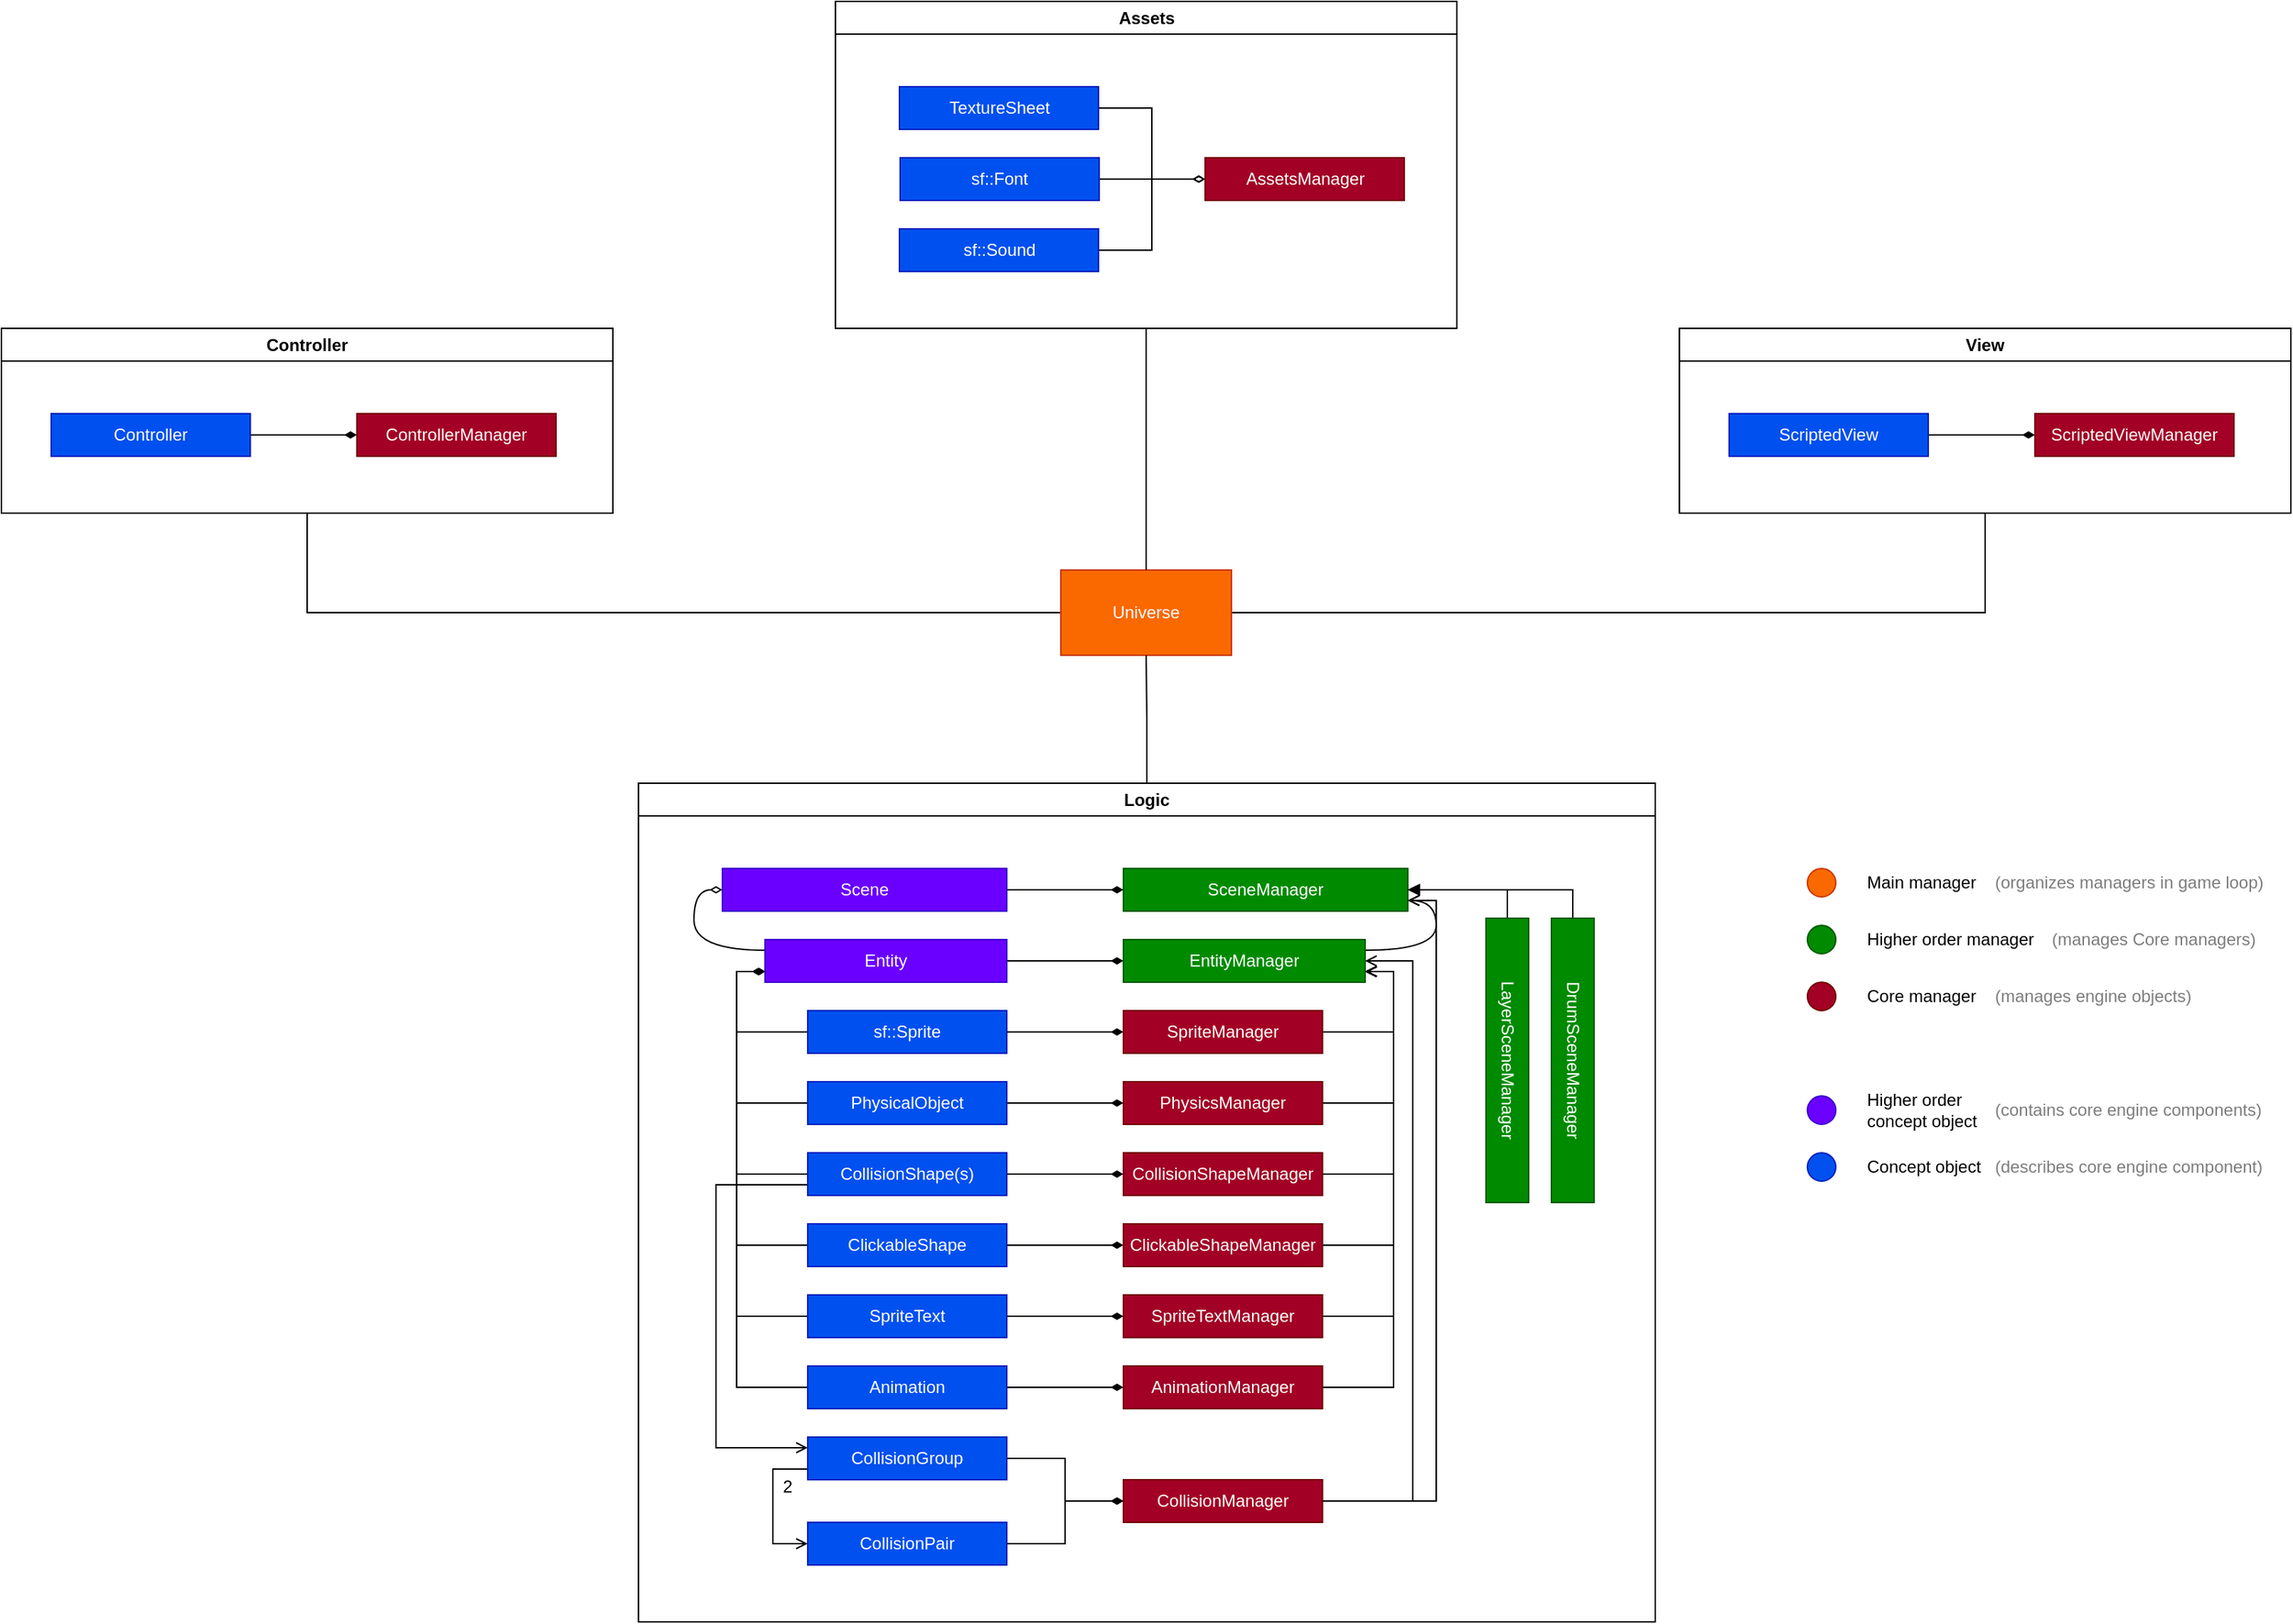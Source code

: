 <mxfile version="21.2.8" type="device">
  <diagram name="Page-1" id="3vT43Wd3uMkU654bus9_">
    <mxGraphModel dx="2087" dy="1425" grid="1" gridSize="10" guides="1" tooltips="1" connect="1" arrows="1" fold="1" page="0" pageScale="1" pageWidth="850" pageHeight="1100" math="0" shadow="0">
      <root>
        <mxCell id="0" />
        <mxCell id="1" parent="0" />
        <mxCell id="RYIpH5o0aymqOep2SFFL-74" style="edgeStyle=orthogonalEdgeStyle;rounded=0;orthogonalLoop=1;jettySize=auto;html=1;exitX=1;exitY=0.5;exitDx=0;exitDy=0;entryX=0.5;entryY=1;entryDx=0;entryDy=0;endArrow=none;endFill=0;" edge="1" parent="1" source="RYIpH5o0aymqOep2SFFL-1" target="RYIpH5o0aymqOep2SFFL-70">
          <mxGeometry relative="1" as="geometry" />
        </mxCell>
        <mxCell id="RYIpH5o0aymqOep2SFFL-77" style="edgeStyle=orthogonalEdgeStyle;rounded=0;orthogonalLoop=1;jettySize=auto;html=1;exitX=0;exitY=0.5;exitDx=0;exitDy=0;entryX=0.5;entryY=1;entryDx=0;entryDy=0;endArrow=none;endFill=0;" edge="1" parent="1" source="RYIpH5o0aymqOep2SFFL-1" target="RYIpH5o0aymqOep2SFFL-89">
          <mxGeometry relative="1" as="geometry">
            <mxPoint x="-160" y="190" as="targetPoint" />
          </mxGeometry>
        </mxCell>
        <mxCell id="RYIpH5o0aymqOep2SFFL-1" value="&lt;font color=&quot;#ffffff&quot;&gt;Universe&lt;/font&gt;" style="rounded=0;whiteSpace=wrap;html=1;fillColor=#fa6800;fontColor=#000000;strokeColor=#C73500;" vertex="1" parent="1">
          <mxGeometry x="365" y="200" width="120" height="60" as="geometry" />
        </mxCell>
        <mxCell id="RYIpH5o0aymqOep2SFFL-58" style="edgeStyle=orthogonalEdgeStyle;rounded=0;orthogonalLoop=1;jettySize=auto;html=1;exitX=0.5;exitY=0;exitDx=0;exitDy=0;entryX=0.5;entryY=1;entryDx=0;entryDy=0;endArrow=none;endFill=0;" edge="1" parent="1" source="RYIpH5o0aymqOep2SFFL-2" target="RYIpH5o0aymqOep2SFFL-1">
          <mxGeometry relative="1" as="geometry" />
        </mxCell>
        <mxCell id="RYIpH5o0aymqOep2SFFL-2" value="Logic" style="swimlane;whiteSpace=wrap;html=1;" vertex="1" parent="1">
          <mxGeometry x="68" y="350" width="715" height="590" as="geometry" />
        </mxCell>
        <mxCell id="RYIpH5o0aymqOep2SFFL-35" style="edgeStyle=orthogonalEdgeStyle;rounded=0;orthogonalLoop=1;jettySize=auto;html=1;exitX=1;exitY=0.5;exitDx=0;exitDy=0;entryX=0;entryY=0.5;entryDx=0;entryDy=0;endArrow=diamondThin;endFill=1;" edge="1" parent="RYIpH5o0aymqOep2SFFL-2" source="RYIpH5o0aymqOep2SFFL-3" target="RYIpH5o0aymqOep2SFFL-20">
          <mxGeometry relative="1" as="geometry" />
        </mxCell>
        <mxCell id="RYIpH5o0aymqOep2SFFL-3" value="Scene" style="rounded=0;whiteSpace=wrap;html=1;fillColor=#6a00ff;fontColor=#ffffff;strokeColor=#3700CC;" vertex="1" parent="RYIpH5o0aymqOep2SFFL-2">
          <mxGeometry x="59" y="60" width="200" height="30" as="geometry" />
        </mxCell>
        <mxCell id="RYIpH5o0aymqOep2SFFL-13" style="edgeStyle=orthogonalEdgeStyle;rounded=0;orthogonalLoop=1;jettySize=auto;html=1;exitX=0;exitY=0.25;exitDx=0;exitDy=0;entryX=0;entryY=0.5;entryDx=0;entryDy=0;curved=1;endArrow=diamondThin;endFill=0;" edge="1" parent="RYIpH5o0aymqOep2SFFL-2" source="RYIpH5o0aymqOep2SFFL-4" target="RYIpH5o0aymqOep2SFFL-3">
          <mxGeometry relative="1" as="geometry" />
        </mxCell>
        <mxCell id="RYIpH5o0aymqOep2SFFL-36" style="edgeStyle=orthogonalEdgeStyle;rounded=0;orthogonalLoop=1;jettySize=auto;html=1;exitX=1;exitY=0.5;exitDx=0;exitDy=0;entryX=0;entryY=0.5;entryDx=0;entryDy=0;endArrow=diamondThin;endFill=1;" edge="1" parent="RYIpH5o0aymqOep2SFFL-2" source="RYIpH5o0aymqOep2SFFL-4" target="RYIpH5o0aymqOep2SFFL-21">
          <mxGeometry relative="1" as="geometry" />
        </mxCell>
        <mxCell id="RYIpH5o0aymqOep2SFFL-4" value="Entity" style="rounded=0;whiteSpace=wrap;html=1;fillColor=#6a00ff;fontColor=#ffffff;strokeColor=#3700CC;" vertex="1" parent="RYIpH5o0aymqOep2SFFL-2">
          <mxGeometry x="89" y="110" width="170" height="30" as="geometry" />
        </mxCell>
        <mxCell id="RYIpH5o0aymqOep2SFFL-14" style="edgeStyle=orthogonalEdgeStyle;rounded=0;orthogonalLoop=1;jettySize=auto;html=1;exitX=0;exitY=0.5;exitDx=0;exitDy=0;entryX=0;entryY=0.75;entryDx=0;entryDy=0;endArrow=diamondThin;endFill=1;" edge="1" parent="RYIpH5o0aymqOep2SFFL-2" source="RYIpH5o0aymqOep2SFFL-5" target="RYIpH5o0aymqOep2SFFL-4">
          <mxGeometry relative="1" as="geometry" />
        </mxCell>
        <mxCell id="RYIpH5o0aymqOep2SFFL-37" style="edgeStyle=orthogonalEdgeStyle;rounded=0;orthogonalLoop=1;jettySize=auto;html=1;exitX=1;exitY=0.5;exitDx=0;exitDy=0;entryX=0;entryY=0.5;entryDx=0;entryDy=0;endArrow=diamondThin;endFill=1;" edge="1" parent="RYIpH5o0aymqOep2SFFL-2" source="RYIpH5o0aymqOep2SFFL-5" target="RYIpH5o0aymqOep2SFFL-22">
          <mxGeometry relative="1" as="geometry" />
        </mxCell>
        <mxCell id="RYIpH5o0aymqOep2SFFL-5" value="sf::Sprite" style="rounded=0;whiteSpace=wrap;html=1;fillColor=#0050ef;fontColor=#ffffff;strokeColor=#001DBC;" vertex="1" parent="RYIpH5o0aymqOep2SFFL-2">
          <mxGeometry x="119" y="160" width="140" height="30" as="geometry" />
        </mxCell>
        <mxCell id="RYIpH5o0aymqOep2SFFL-15" style="edgeStyle=orthogonalEdgeStyle;rounded=0;orthogonalLoop=1;jettySize=auto;html=1;exitX=0;exitY=0.5;exitDx=0;exitDy=0;entryX=0;entryY=0.75;entryDx=0;entryDy=0;endArrow=diamondThin;endFill=1;" edge="1" parent="RYIpH5o0aymqOep2SFFL-2" source="RYIpH5o0aymqOep2SFFL-7" target="RYIpH5o0aymqOep2SFFL-4">
          <mxGeometry relative="1" as="geometry" />
        </mxCell>
        <mxCell id="RYIpH5o0aymqOep2SFFL-38" style="edgeStyle=orthogonalEdgeStyle;rounded=0;orthogonalLoop=1;jettySize=auto;html=1;exitX=1;exitY=0.5;exitDx=0;exitDy=0;entryX=0;entryY=0.5;entryDx=0;entryDy=0;endArrow=diamondThin;endFill=1;" edge="1" parent="RYIpH5o0aymqOep2SFFL-2" source="RYIpH5o0aymqOep2SFFL-7" target="RYIpH5o0aymqOep2SFFL-23">
          <mxGeometry relative="1" as="geometry" />
        </mxCell>
        <mxCell id="RYIpH5o0aymqOep2SFFL-7" value="PhysicalObject" style="rounded=0;whiteSpace=wrap;html=1;fillColor=#0050ef;fontColor=#ffffff;strokeColor=#001DBC;" vertex="1" parent="RYIpH5o0aymqOep2SFFL-2">
          <mxGeometry x="119" y="210" width="140" height="30" as="geometry" />
        </mxCell>
        <mxCell id="RYIpH5o0aymqOep2SFFL-16" style="edgeStyle=orthogonalEdgeStyle;rounded=0;orthogonalLoop=1;jettySize=auto;html=1;exitX=0;exitY=0.5;exitDx=0;exitDy=0;entryX=0;entryY=0.75;entryDx=0;entryDy=0;endArrow=diamondThin;endFill=1;" edge="1" parent="RYIpH5o0aymqOep2SFFL-2" source="RYIpH5o0aymqOep2SFFL-8" target="RYIpH5o0aymqOep2SFFL-4">
          <mxGeometry relative="1" as="geometry" />
        </mxCell>
        <mxCell id="RYIpH5o0aymqOep2SFFL-39" style="edgeStyle=orthogonalEdgeStyle;rounded=0;orthogonalLoop=1;jettySize=auto;html=1;exitX=1;exitY=0.5;exitDx=0;exitDy=0;entryX=0;entryY=0.5;entryDx=0;entryDy=0;endArrow=diamondThin;endFill=1;" edge="1" parent="RYIpH5o0aymqOep2SFFL-2" source="RYIpH5o0aymqOep2SFFL-8" target="RYIpH5o0aymqOep2SFFL-24">
          <mxGeometry relative="1" as="geometry" />
        </mxCell>
        <mxCell id="RYIpH5o0aymqOep2SFFL-50" style="edgeStyle=orthogonalEdgeStyle;rounded=0;orthogonalLoop=1;jettySize=auto;html=1;exitX=0;exitY=0.75;exitDx=0;exitDy=0;entryX=0;entryY=0.25;entryDx=0;entryDy=0;endArrow=open;endFill=0;" edge="1" parent="RYIpH5o0aymqOep2SFFL-2" source="RYIpH5o0aymqOep2SFFL-8" target="RYIpH5o0aymqOep2SFFL-44">
          <mxGeometry relative="1" as="geometry">
            <Array as="points">
              <mxPoint x="54.5" y="283" />
              <mxPoint x="54.5" y="467" />
            </Array>
          </mxGeometry>
        </mxCell>
        <mxCell id="RYIpH5o0aymqOep2SFFL-8" value="CollisionShape(s)" style="rounded=0;whiteSpace=wrap;html=1;fillColor=#0050ef;fontColor=#ffffff;strokeColor=#001DBC;" vertex="1" parent="RYIpH5o0aymqOep2SFFL-2">
          <mxGeometry x="119" y="260" width="140" height="30" as="geometry" />
        </mxCell>
        <mxCell id="RYIpH5o0aymqOep2SFFL-17" style="edgeStyle=orthogonalEdgeStyle;rounded=0;orthogonalLoop=1;jettySize=auto;html=1;exitX=0;exitY=0.5;exitDx=0;exitDy=0;entryX=0;entryY=0.75;entryDx=0;entryDy=0;endArrow=diamondThin;endFill=1;" edge="1" parent="RYIpH5o0aymqOep2SFFL-2" source="RYIpH5o0aymqOep2SFFL-9" target="RYIpH5o0aymqOep2SFFL-4">
          <mxGeometry relative="1" as="geometry" />
        </mxCell>
        <mxCell id="RYIpH5o0aymqOep2SFFL-40" style="edgeStyle=orthogonalEdgeStyle;rounded=0;orthogonalLoop=1;jettySize=auto;html=1;exitX=1;exitY=0.5;exitDx=0;exitDy=0;entryX=0;entryY=0.5;entryDx=0;entryDy=0;endArrow=diamondThin;endFill=1;" edge="1" parent="RYIpH5o0aymqOep2SFFL-2" source="RYIpH5o0aymqOep2SFFL-9" target="RYIpH5o0aymqOep2SFFL-25">
          <mxGeometry relative="1" as="geometry" />
        </mxCell>
        <mxCell id="RYIpH5o0aymqOep2SFFL-9" value="ClickableShape" style="rounded=0;whiteSpace=wrap;html=1;fillColor=#0050ef;fontColor=#ffffff;strokeColor=#001DBC;" vertex="1" parent="RYIpH5o0aymqOep2SFFL-2">
          <mxGeometry x="119" y="310" width="140" height="30" as="geometry" />
        </mxCell>
        <mxCell id="RYIpH5o0aymqOep2SFFL-18" style="edgeStyle=orthogonalEdgeStyle;rounded=0;orthogonalLoop=1;jettySize=auto;html=1;exitX=0;exitY=0.5;exitDx=0;exitDy=0;entryX=0;entryY=0.75;entryDx=0;entryDy=0;endArrow=diamondThin;endFill=1;" edge="1" parent="RYIpH5o0aymqOep2SFFL-2" source="RYIpH5o0aymqOep2SFFL-10" target="RYIpH5o0aymqOep2SFFL-4">
          <mxGeometry relative="1" as="geometry" />
        </mxCell>
        <mxCell id="RYIpH5o0aymqOep2SFFL-41" style="edgeStyle=orthogonalEdgeStyle;rounded=0;orthogonalLoop=1;jettySize=auto;html=1;exitX=1;exitY=0.5;exitDx=0;exitDy=0;entryX=0;entryY=0.5;entryDx=0;entryDy=0;endArrow=diamondThin;endFill=1;" edge="1" parent="RYIpH5o0aymqOep2SFFL-2" source="RYIpH5o0aymqOep2SFFL-10" target="RYIpH5o0aymqOep2SFFL-26">
          <mxGeometry relative="1" as="geometry" />
        </mxCell>
        <mxCell id="RYIpH5o0aymqOep2SFFL-10" value="SpriteText" style="rounded=0;whiteSpace=wrap;html=1;fillColor=#0050ef;fontColor=#ffffff;strokeColor=#001DBC;" vertex="1" parent="RYIpH5o0aymqOep2SFFL-2">
          <mxGeometry x="119" y="360" width="140" height="30" as="geometry" />
        </mxCell>
        <mxCell id="RYIpH5o0aymqOep2SFFL-19" style="edgeStyle=orthogonalEdgeStyle;rounded=0;orthogonalLoop=1;jettySize=auto;html=1;exitX=0;exitY=0.5;exitDx=0;exitDy=0;entryX=0;entryY=0.75;entryDx=0;entryDy=0;endArrow=diamondThin;endFill=1;" edge="1" parent="RYIpH5o0aymqOep2SFFL-2" source="RYIpH5o0aymqOep2SFFL-11" target="RYIpH5o0aymqOep2SFFL-4">
          <mxGeometry relative="1" as="geometry">
            <mxPoint x="-49" y="150" as="targetPoint" />
          </mxGeometry>
        </mxCell>
        <mxCell id="RYIpH5o0aymqOep2SFFL-42" style="edgeStyle=orthogonalEdgeStyle;rounded=0;orthogonalLoop=1;jettySize=auto;html=1;exitX=1;exitY=0.5;exitDx=0;exitDy=0;entryX=0;entryY=0.5;entryDx=0;entryDy=0;endArrow=diamondThin;endFill=1;" edge="1" parent="RYIpH5o0aymqOep2SFFL-2" source="RYIpH5o0aymqOep2SFFL-11" target="RYIpH5o0aymqOep2SFFL-27">
          <mxGeometry relative="1" as="geometry" />
        </mxCell>
        <mxCell id="RYIpH5o0aymqOep2SFFL-11" value="Animation" style="rounded=0;whiteSpace=wrap;html=1;fillColor=#0050ef;fontColor=#ffffff;strokeColor=#001DBC;" vertex="1" parent="RYIpH5o0aymqOep2SFFL-2">
          <mxGeometry x="119" y="410" width="140" height="30" as="geometry" />
        </mxCell>
        <mxCell id="RYIpH5o0aymqOep2SFFL-20" value="SceneManager" style="rounded=0;whiteSpace=wrap;html=1;fillColor=#008a00;fontColor=#ffffff;strokeColor=#005700;" vertex="1" parent="RYIpH5o0aymqOep2SFFL-2">
          <mxGeometry x="341" y="60" width="200" height="30" as="geometry" />
        </mxCell>
        <mxCell id="RYIpH5o0aymqOep2SFFL-28" style="edgeStyle=orthogonalEdgeStyle;rounded=0;orthogonalLoop=1;jettySize=auto;html=1;exitX=1;exitY=0.25;exitDx=0;exitDy=0;entryX=1;entryY=0.75;entryDx=0;entryDy=0;curved=1;endArrow=open;endFill=0;" edge="1" parent="RYIpH5o0aymqOep2SFFL-2" source="RYIpH5o0aymqOep2SFFL-21" target="RYIpH5o0aymqOep2SFFL-20">
          <mxGeometry relative="1" as="geometry" />
        </mxCell>
        <mxCell id="RYIpH5o0aymqOep2SFFL-21" value="EntityManager" style="rounded=0;whiteSpace=wrap;html=1;fillColor=#008a00;fontColor=#ffffff;strokeColor=#005700;" vertex="1" parent="RYIpH5o0aymqOep2SFFL-2">
          <mxGeometry x="341" y="110" width="170" height="30" as="geometry" />
        </mxCell>
        <mxCell id="RYIpH5o0aymqOep2SFFL-29" style="edgeStyle=orthogonalEdgeStyle;rounded=0;orthogonalLoop=1;jettySize=auto;html=1;exitX=1;exitY=0.5;exitDx=0;exitDy=0;entryX=1;entryY=0.75;entryDx=0;entryDy=0;endArrow=open;endFill=0;" edge="1" parent="RYIpH5o0aymqOep2SFFL-2" source="RYIpH5o0aymqOep2SFFL-22" target="RYIpH5o0aymqOep2SFFL-21">
          <mxGeometry relative="1" as="geometry" />
        </mxCell>
        <mxCell id="RYIpH5o0aymqOep2SFFL-22" value="SpriteManager" style="rounded=0;whiteSpace=wrap;html=1;fillColor=#a20025;fontColor=#ffffff;strokeColor=#6F0000;" vertex="1" parent="RYIpH5o0aymqOep2SFFL-2">
          <mxGeometry x="341" y="160" width="140" height="30" as="geometry" />
        </mxCell>
        <mxCell id="RYIpH5o0aymqOep2SFFL-30" style="edgeStyle=orthogonalEdgeStyle;rounded=0;orthogonalLoop=1;jettySize=auto;html=1;exitX=1;exitY=0.5;exitDx=0;exitDy=0;entryX=1;entryY=0.75;entryDx=0;entryDy=0;endArrow=open;endFill=0;" edge="1" parent="RYIpH5o0aymqOep2SFFL-2" source="RYIpH5o0aymqOep2SFFL-23" target="RYIpH5o0aymqOep2SFFL-21">
          <mxGeometry relative="1" as="geometry" />
        </mxCell>
        <mxCell id="RYIpH5o0aymqOep2SFFL-23" value="PhysicsManager" style="rounded=0;whiteSpace=wrap;html=1;fillColor=#a20025;fontColor=#ffffff;strokeColor=#6F0000;" vertex="1" parent="RYIpH5o0aymqOep2SFFL-2">
          <mxGeometry x="341" y="210" width="140" height="30" as="geometry" />
        </mxCell>
        <mxCell id="RYIpH5o0aymqOep2SFFL-31" style="edgeStyle=orthogonalEdgeStyle;rounded=0;orthogonalLoop=1;jettySize=auto;html=1;exitX=1;exitY=0.5;exitDx=0;exitDy=0;entryX=1;entryY=0.75;entryDx=0;entryDy=0;endArrow=open;endFill=0;" edge="1" parent="RYIpH5o0aymqOep2SFFL-2" source="RYIpH5o0aymqOep2SFFL-24" target="RYIpH5o0aymqOep2SFFL-21">
          <mxGeometry relative="1" as="geometry" />
        </mxCell>
        <mxCell id="RYIpH5o0aymqOep2SFFL-24" value="CollisionShapeManager" style="rounded=0;whiteSpace=wrap;html=1;fillColor=#a20025;fontColor=#ffffff;strokeColor=#6F0000;" vertex="1" parent="RYIpH5o0aymqOep2SFFL-2">
          <mxGeometry x="341" y="260" width="140" height="30" as="geometry" />
        </mxCell>
        <mxCell id="RYIpH5o0aymqOep2SFFL-32" style="edgeStyle=orthogonalEdgeStyle;rounded=0;orthogonalLoop=1;jettySize=auto;html=1;exitX=1;exitY=0.5;exitDx=0;exitDy=0;entryX=1;entryY=0.75;entryDx=0;entryDy=0;endArrow=open;endFill=0;" edge="1" parent="RYIpH5o0aymqOep2SFFL-2" source="RYIpH5o0aymqOep2SFFL-25" target="RYIpH5o0aymqOep2SFFL-21">
          <mxGeometry relative="1" as="geometry" />
        </mxCell>
        <mxCell id="RYIpH5o0aymqOep2SFFL-25" value="ClickableShapeManager" style="rounded=0;whiteSpace=wrap;html=1;fillColor=#a20025;fontColor=#ffffff;strokeColor=#6F0000;" vertex="1" parent="RYIpH5o0aymqOep2SFFL-2">
          <mxGeometry x="341" y="310" width="140" height="30" as="geometry" />
        </mxCell>
        <mxCell id="RYIpH5o0aymqOep2SFFL-33" style="edgeStyle=orthogonalEdgeStyle;rounded=0;orthogonalLoop=1;jettySize=auto;html=1;exitX=1;exitY=0.5;exitDx=0;exitDy=0;entryX=1;entryY=0.75;entryDx=0;entryDy=0;endArrow=open;endFill=0;" edge="1" parent="RYIpH5o0aymqOep2SFFL-2" source="RYIpH5o0aymqOep2SFFL-26" target="RYIpH5o0aymqOep2SFFL-21">
          <mxGeometry relative="1" as="geometry" />
        </mxCell>
        <mxCell id="RYIpH5o0aymqOep2SFFL-26" value="SpriteTextManager" style="rounded=0;whiteSpace=wrap;html=1;fillColor=#a20025;fontColor=#ffffff;strokeColor=#6F0000;" vertex="1" parent="RYIpH5o0aymqOep2SFFL-2">
          <mxGeometry x="341" y="360" width="140" height="30" as="geometry" />
        </mxCell>
        <mxCell id="RYIpH5o0aymqOep2SFFL-34" style="edgeStyle=orthogonalEdgeStyle;rounded=0;orthogonalLoop=1;jettySize=auto;html=1;exitX=1;exitY=0.5;exitDx=0;exitDy=0;entryX=1;entryY=0.75;entryDx=0;entryDy=0;endArrow=open;endFill=0;" edge="1" parent="RYIpH5o0aymqOep2SFFL-2" source="RYIpH5o0aymqOep2SFFL-27" target="RYIpH5o0aymqOep2SFFL-21">
          <mxGeometry relative="1" as="geometry" />
        </mxCell>
        <mxCell id="RYIpH5o0aymqOep2SFFL-27" value="AnimationManager" style="rounded=0;whiteSpace=wrap;html=1;fillColor=#a20025;fontColor=#ffffff;strokeColor=#6F0000;" vertex="1" parent="RYIpH5o0aymqOep2SFFL-2">
          <mxGeometry x="341" y="410" width="140" height="30" as="geometry" />
        </mxCell>
        <mxCell id="RYIpH5o0aymqOep2SFFL-51" style="edgeStyle=orthogonalEdgeStyle;rounded=0;orthogonalLoop=1;jettySize=auto;html=1;exitX=1;exitY=0.5;exitDx=0;exitDy=0;entryX=1;entryY=0.5;entryDx=0;entryDy=0;endArrow=open;endFill=0;" edge="1" parent="RYIpH5o0aymqOep2SFFL-2" source="RYIpH5o0aymqOep2SFFL-43" target="RYIpH5o0aymqOep2SFFL-21">
          <mxGeometry relative="1" as="geometry">
            <Array as="points">
              <mxPoint x="544.5" y="505" />
              <mxPoint x="544.5" y="125" />
            </Array>
          </mxGeometry>
        </mxCell>
        <mxCell id="RYIpH5o0aymqOep2SFFL-52" style="edgeStyle=orthogonalEdgeStyle;rounded=0;orthogonalLoop=1;jettySize=auto;html=1;exitX=1;exitY=0.5;exitDx=0;exitDy=0;entryX=1;entryY=0.75;entryDx=0;entryDy=0;endArrow=open;endFill=0;" edge="1" parent="RYIpH5o0aymqOep2SFFL-2" source="RYIpH5o0aymqOep2SFFL-43" target="RYIpH5o0aymqOep2SFFL-20">
          <mxGeometry relative="1" as="geometry" />
        </mxCell>
        <mxCell id="RYIpH5o0aymqOep2SFFL-43" value="CollisionManager" style="rounded=0;whiteSpace=wrap;html=1;fillColor=#a20025;fontColor=#ffffff;strokeColor=#6F0000;" vertex="1" parent="RYIpH5o0aymqOep2SFFL-2">
          <mxGeometry x="341" y="490" width="140" height="30" as="geometry" />
        </mxCell>
        <mxCell id="RYIpH5o0aymqOep2SFFL-46" style="edgeStyle=orthogonalEdgeStyle;rounded=0;orthogonalLoop=1;jettySize=auto;html=1;exitX=0;exitY=0.75;exitDx=0;exitDy=0;entryX=0;entryY=0.5;entryDx=0;entryDy=0;endArrow=open;endFill=0;" edge="1" parent="RYIpH5o0aymqOep2SFFL-2" source="RYIpH5o0aymqOep2SFFL-44" target="RYIpH5o0aymqOep2SFFL-45">
          <mxGeometry relative="1" as="geometry">
            <Array as="points">
              <mxPoint x="94.5" y="483" />
              <mxPoint x="94.5" y="535" />
            </Array>
          </mxGeometry>
        </mxCell>
        <mxCell id="RYIpH5o0aymqOep2SFFL-48" style="edgeStyle=orthogonalEdgeStyle;rounded=0;orthogonalLoop=1;jettySize=auto;html=1;exitX=1;exitY=0.5;exitDx=0;exitDy=0;entryX=0;entryY=0.5;entryDx=0;entryDy=0;endArrow=diamondThin;endFill=1;" edge="1" parent="RYIpH5o0aymqOep2SFFL-2" source="RYIpH5o0aymqOep2SFFL-44" target="RYIpH5o0aymqOep2SFFL-43">
          <mxGeometry relative="1" as="geometry" />
        </mxCell>
        <mxCell id="RYIpH5o0aymqOep2SFFL-44" value="CollisionGroup" style="rounded=0;whiteSpace=wrap;html=1;fillColor=#0050ef;fontColor=#ffffff;strokeColor=#001DBC;" vertex="1" parent="RYIpH5o0aymqOep2SFFL-2">
          <mxGeometry x="119" y="460" width="140" height="30" as="geometry" />
        </mxCell>
        <mxCell id="RYIpH5o0aymqOep2SFFL-49" style="edgeStyle=orthogonalEdgeStyle;rounded=0;orthogonalLoop=1;jettySize=auto;html=1;exitX=1;exitY=0.5;exitDx=0;exitDy=0;entryX=0;entryY=0.5;entryDx=0;entryDy=0;endArrow=diamondThin;endFill=1;" edge="1" parent="RYIpH5o0aymqOep2SFFL-2" source="RYIpH5o0aymqOep2SFFL-45" target="RYIpH5o0aymqOep2SFFL-43">
          <mxGeometry relative="1" as="geometry" />
        </mxCell>
        <mxCell id="RYIpH5o0aymqOep2SFFL-45" value="CollisionPair" style="rounded=0;whiteSpace=wrap;html=1;fillColor=#0050ef;fontColor=#ffffff;strokeColor=#001DBC;" vertex="1" parent="RYIpH5o0aymqOep2SFFL-2">
          <mxGeometry x="119" y="520" width="140" height="30" as="geometry" />
        </mxCell>
        <mxCell id="RYIpH5o0aymqOep2SFFL-47" value="2" style="text;html=1;strokeColor=none;fillColor=none;align=center;verticalAlign=middle;whiteSpace=wrap;rounded=0;" vertex="1" parent="RYIpH5o0aymqOep2SFFL-2">
          <mxGeometry x="74.5" y="480" width="60" height="30" as="geometry" />
        </mxCell>
        <mxCell id="RYIpH5o0aymqOep2SFFL-55" style="edgeStyle=orthogonalEdgeStyle;rounded=0;orthogonalLoop=1;jettySize=auto;html=1;exitX=0;exitY=0.5;exitDx=0;exitDy=0;entryX=1;entryY=0.5;entryDx=0;entryDy=0;endArrow=block;endFill=1;" edge="1" parent="RYIpH5o0aymqOep2SFFL-2" source="RYIpH5o0aymqOep2SFFL-53" target="RYIpH5o0aymqOep2SFFL-20">
          <mxGeometry relative="1" as="geometry" />
        </mxCell>
        <mxCell id="RYIpH5o0aymqOep2SFFL-53" value="DrumSceneManager" style="rounded=0;whiteSpace=wrap;html=1;rotation=90;fillColor=#008a00;fontColor=#ffffff;strokeColor=#005700;" vertex="1" parent="RYIpH5o0aymqOep2SFFL-2">
          <mxGeometry x="557" y="180" width="200" height="30" as="geometry" />
        </mxCell>
        <mxCell id="RYIpH5o0aymqOep2SFFL-56" style="edgeStyle=orthogonalEdgeStyle;rounded=0;orthogonalLoop=1;jettySize=auto;html=1;exitX=0;exitY=0.5;exitDx=0;exitDy=0;entryX=1;entryY=0.5;entryDx=0;entryDy=0;endArrow=block;endFill=1;" edge="1" parent="RYIpH5o0aymqOep2SFFL-2" source="RYIpH5o0aymqOep2SFFL-54" target="RYIpH5o0aymqOep2SFFL-20">
          <mxGeometry relative="1" as="geometry">
            <mxPoint x="555" y="80" as="targetPoint" />
          </mxGeometry>
        </mxCell>
        <mxCell id="RYIpH5o0aymqOep2SFFL-54" value="LayerSceneManager" style="rounded=0;whiteSpace=wrap;html=1;rotation=90;fillColor=#008a00;fontColor=#ffffff;strokeColor=#005700;" vertex="1" parent="RYIpH5o0aymqOep2SFFL-2">
          <mxGeometry x="511" y="180" width="200" height="30" as="geometry" />
        </mxCell>
        <mxCell id="RYIpH5o0aymqOep2SFFL-69" style="edgeStyle=orthogonalEdgeStyle;rounded=0;orthogonalLoop=1;jettySize=auto;html=1;exitX=0.5;exitY=1;exitDx=0;exitDy=0;entryX=0.5;entryY=0;entryDx=0;entryDy=0;endArrow=none;endFill=0;" edge="1" parent="1" source="RYIpH5o0aymqOep2SFFL-59" target="RYIpH5o0aymqOep2SFFL-1">
          <mxGeometry relative="1" as="geometry" />
        </mxCell>
        <mxCell id="RYIpH5o0aymqOep2SFFL-59" value="Assets" style="swimlane;whiteSpace=wrap;html=1;" vertex="1" parent="1">
          <mxGeometry x="206.5" y="-200" width="437" height="230" as="geometry" />
        </mxCell>
        <mxCell id="RYIpH5o0aymqOep2SFFL-66" style="edgeStyle=orthogonalEdgeStyle;rounded=0;orthogonalLoop=1;jettySize=auto;html=1;exitX=1;exitY=0.5;exitDx=0;exitDy=0;entryX=0;entryY=0.5;entryDx=0;entryDy=0;endArrow=diamondThin;endFill=0;" edge="1" parent="RYIpH5o0aymqOep2SFFL-59" source="RYIpH5o0aymqOep2SFFL-61" target="RYIpH5o0aymqOep2SFFL-94">
          <mxGeometry relative="1" as="geometry">
            <mxPoint x="260.0" y="125.0" as="targetPoint" />
          </mxGeometry>
        </mxCell>
        <mxCell id="RYIpH5o0aymqOep2SFFL-61" value="TextureSheet" style="rounded=0;whiteSpace=wrap;html=1;fillColor=#0050ef;fontColor=#ffffff;strokeColor=#001DBC;" vertex="1" parent="RYIpH5o0aymqOep2SFFL-59">
          <mxGeometry x="45" y="60" width="140" height="30" as="geometry" />
        </mxCell>
        <mxCell id="RYIpH5o0aymqOep2SFFL-67" style="edgeStyle=orthogonalEdgeStyle;rounded=0;orthogonalLoop=1;jettySize=auto;html=1;exitX=1;exitY=0.5;exitDx=0;exitDy=0;entryX=0;entryY=0.5;entryDx=0;entryDy=0;endArrow=diamondThin;endFill=0;" edge="1" parent="RYIpH5o0aymqOep2SFFL-59" source="RYIpH5o0aymqOep2SFFL-62" target="RYIpH5o0aymqOep2SFFL-94">
          <mxGeometry relative="1" as="geometry">
            <mxPoint x="260.0" y="125.0" as="targetPoint" />
          </mxGeometry>
        </mxCell>
        <mxCell id="RYIpH5o0aymqOep2SFFL-62" value="sf::Font" style="rounded=0;whiteSpace=wrap;html=1;fillColor=#0050ef;fontColor=#ffffff;strokeColor=#001DBC;" vertex="1" parent="RYIpH5o0aymqOep2SFFL-59">
          <mxGeometry x="45.5" y="110" width="140" height="30" as="geometry" />
        </mxCell>
        <mxCell id="RYIpH5o0aymqOep2SFFL-95" style="edgeStyle=orthogonalEdgeStyle;rounded=0;orthogonalLoop=1;jettySize=auto;html=1;exitX=1;exitY=0.5;exitDx=0;exitDy=0;entryX=0;entryY=0.5;entryDx=0;entryDy=0;endArrow=diamondThin;endFill=0;" edge="1" parent="RYIpH5o0aymqOep2SFFL-59" source="RYIpH5o0aymqOep2SFFL-63" target="RYIpH5o0aymqOep2SFFL-94">
          <mxGeometry relative="1" as="geometry" />
        </mxCell>
        <mxCell id="RYIpH5o0aymqOep2SFFL-63" value="sf::Sound" style="rounded=0;whiteSpace=wrap;html=1;fillColor=#0050ef;fontColor=#ffffff;strokeColor=#001DBC;" vertex="1" parent="RYIpH5o0aymqOep2SFFL-59">
          <mxGeometry x="45" y="160" width="140" height="30" as="geometry" />
        </mxCell>
        <mxCell id="RYIpH5o0aymqOep2SFFL-94" value="AssetsManager" style="rounded=0;whiteSpace=wrap;html=1;fillColor=#a20025;fontColor=#ffffff;strokeColor=#6F0000;" vertex="1" parent="RYIpH5o0aymqOep2SFFL-59">
          <mxGeometry x="260" y="110" width="140" height="30" as="geometry" />
        </mxCell>
        <mxCell id="RYIpH5o0aymqOep2SFFL-70" value="View" style="swimlane;whiteSpace=wrap;html=1;" vertex="1" parent="1">
          <mxGeometry x="800" y="30" width="430" height="130" as="geometry">
            <mxRectangle x="800" y="30" width="70" height="30" as="alternateBounds" />
          </mxGeometry>
        </mxCell>
        <mxCell id="RYIpH5o0aymqOep2SFFL-73" style="edgeStyle=orthogonalEdgeStyle;rounded=0;orthogonalLoop=1;jettySize=auto;html=1;exitX=1;exitY=0.5;exitDx=0;exitDy=0;entryX=0;entryY=0.5;entryDx=0;entryDy=0;endArrow=diamondThin;endFill=1;" edge="1" parent="RYIpH5o0aymqOep2SFFL-70" source="RYIpH5o0aymqOep2SFFL-71" target="RYIpH5o0aymqOep2SFFL-72">
          <mxGeometry relative="1" as="geometry" />
        </mxCell>
        <mxCell id="RYIpH5o0aymqOep2SFFL-71" value="ScriptedView" style="rounded=0;whiteSpace=wrap;html=1;fillColor=#0050ef;fontColor=#ffffff;strokeColor=#001DBC;" vertex="1" parent="RYIpH5o0aymqOep2SFFL-70">
          <mxGeometry x="35" y="60" width="140" height="30" as="geometry" />
        </mxCell>
        <mxCell id="RYIpH5o0aymqOep2SFFL-72" value="ScriptedViewManager" style="rounded=0;whiteSpace=wrap;html=1;fillColor=#a20025;fontColor=#ffffff;strokeColor=#6F0000;" vertex="1" parent="RYIpH5o0aymqOep2SFFL-70">
          <mxGeometry x="250" y="60" width="140" height="30" as="geometry" />
        </mxCell>
        <mxCell id="RYIpH5o0aymqOep2SFFL-81" value="" style="ellipse;whiteSpace=wrap;html=1;aspect=fixed;fillColor=#a20025;fontColor=#ffffff;strokeColor=#6F0000;" vertex="1" parent="1">
          <mxGeometry x="890" y="490" width="20" height="20" as="geometry" />
        </mxCell>
        <mxCell id="RYIpH5o0aymqOep2SFFL-82" value="" style="ellipse;whiteSpace=wrap;html=1;aspect=fixed;fillColor=#008a00;fontColor=#ffffff;strokeColor=#005700;" vertex="1" parent="1">
          <mxGeometry x="890" y="450" width="20" height="20" as="geometry" />
        </mxCell>
        <mxCell id="RYIpH5o0aymqOep2SFFL-83" value="" style="ellipse;whiteSpace=wrap;html=1;aspect=fixed;fillColor=#0050ef;fontColor=#ffffff;strokeColor=#001DBC;" vertex="1" parent="1">
          <mxGeometry x="890" y="610" width="20" height="20" as="geometry" />
        </mxCell>
        <mxCell id="RYIpH5o0aymqOep2SFFL-84" value="Core manager" style="text;html=1;strokeColor=none;fillColor=none;align=left;verticalAlign=middle;whiteSpace=wrap;rounded=0;" vertex="1" parent="1">
          <mxGeometry x="930" y="485" width="100" height="30" as="geometry" />
        </mxCell>
        <mxCell id="RYIpH5o0aymqOep2SFFL-85" value="Higher order manager" style="text;html=1;strokeColor=none;fillColor=none;align=left;verticalAlign=middle;whiteSpace=wrap;rounded=0;" vertex="1" parent="1">
          <mxGeometry x="930" y="445" width="130" height="30" as="geometry" />
        </mxCell>
        <mxCell id="RYIpH5o0aymqOep2SFFL-86" value="Concept object" style="text;html=1;strokeColor=none;fillColor=none;align=left;verticalAlign=middle;whiteSpace=wrap;rounded=0;" vertex="1" parent="1">
          <mxGeometry x="930" y="605" width="100" height="30" as="geometry" />
        </mxCell>
        <mxCell id="RYIpH5o0aymqOep2SFFL-87" value="" style="ellipse;whiteSpace=wrap;html=1;aspect=fixed;fillColor=#fa6800;fontColor=#000000;strokeColor=#C73500;" vertex="1" parent="1">
          <mxGeometry x="890" y="410" width="20" height="20" as="geometry" />
        </mxCell>
        <mxCell id="RYIpH5o0aymqOep2SFFL-88" value="Main manager" style="text;html=1;strokeColor=none;fillColor=none;align=left;verticalAlign=middle;whiteSpace=wrap;rounded=0;" vertex="1" parent="1">
          <mxGeometry x="930" y="405" width="100" height="30" as="geometry" />
        </mxCell>
        <mxCell id="RYIpH5o0aymqOep2SFFL-89" value="Controller" style="swimlane;whiteSpace=wrap;html=1;" vertex="1" parent="1">
          <mxGeometry x="-380" y="30" width="430" height="130" as="geometry" />
        </mxCell>
        <mxCell id="RYIpH5o0aymqOep2SFFL-90" style="edgeStyle=orthogonalEdgeStyle;rounded=0;orthogonalLoop=1;jettySize=auto;html=1;exitX=1;exitY=0.5;exitDx=0;exitDy=0;entryX=0;entryY=0.5;entryDx=0;entryDy=0;endArrow=diamondThin;endFill=1;" edge="1" parent="RYIpH5o0aymqOep2SFFL-89" source="RYIpH5o0aymqOep2SFFL-91" target="RYIpH5o0aymqOep2SFFL-92">
          <mxGeometry relative="1" as="geometry" />
        </mxCell>
        <mxCell id="RYIpH5o0aymqOep2SFFL-91" value="Controller" style="rounded=0;whiteSpace=wrap;html=1;fillColor=#0050ef;fontColor=#ffffff;strokeColor=#001DBC;" vertex="1" parent="RYIpH5o0aymqOep2SFFL-89">
          <mxGeometry x="35" y="60" width="140" height="30" as="geometry" />
        </mxCell>
        <mxCell id="RYIpH5o0aymqOep2SFFL-92" value="ControllerManager" style="rounded=0;whiteSpace=wrap;html=1;fillColor=#a20025;fontColor=#ffffff;strokeColor=#6F0000;" vertex="1" parent="RYIpH5o0aymqOep2SFFL-89">
          <mxGeometry x="250" y="60" width="140" height="30" as="geometry" />
        </mxCell>
        <mxCell id="RYIpH5o0aymqOep2SFFL-96" value="&lt;font color=&quot;#7d7d7d&quot;&gt;(manages Core managers)&lt;/font&gt;" style="text;html=1;strokeColor=none;fillColor=none;align=left;verticalAlign=middle;whiteSpace=wrap;rounded=0;" vertex="1" parent="1">
          <mxGeometry x="1060" y="445" width="150" height="30" as="geometry" />
        </mxCell>
        <mxCell id="RYIpH5o0aymqOep2SFFL-97" value="&lt;font color=&quot;#7d7d7d&quot;&gt;(organizes managers in game loop)&lt;/font&gt;" style="text;html=1;strokeColor=none;fillColor=none;align=left;verticalAlign=middle;whiteSpace=wrap;rounded=0;" vertex="1" parent="1">
          <mxGeometry x="1020" y="405" width="200" height="30" as="geometry" />
        </mxCell>
        <mxCell id="RYIpH5o0aymqOep2SFFL-98" value="&lt;font color=&quot;#7d7d7d&quot;&gt;(manages engine objects)&lt;/font&gt;" style="text;html=1;strokeColor=none;fillColor=none;align=left;verticalAlign=middle;whiteSpace=wrap;rounded=0;" vertex="1" parent="1">
          <mxGeometry x="1020" y="485" width="200" height="30" as="geometry" />
        </mxCell>
        <mxCell id="RYIpH5o0aymqOep2SFFL-99" value="&lt;font color=&quot;#7d7d7d&quot;&gt;(describes core engine component)&lt;/font&gt;" style="text;html=1;strokeColor=none;fillColor=none;align=left;verticalAlign=middle;whiteSpace=wrap;rounded=0;" vertex="1" parent="1">
          <mxGeometry x="1020" y="605" width="200" height="30" as="geometry" />
        </mxCell>
        <mxCell id="RYIpH5o0aymqOep2SFFL-100" value="" style="ellipse;whiteSpace=wrap;html=1;aspect=fixed;fillColor=#6a00ff;fontColor=#ffffff;strokeColor=#3700CC;" vertex="1" parent="1">
          <mxGeometry x="890" y="570" width="20" height="20" as="geometry" />
        </mxCell>
        <mxCell id="RYIpH5o0aymqOep2SFFL-101" value="Higher order concept object" style="text;html=1;strokeColor=none;fillColor=none;align=left;verticalAlign=middle;whiteSpace=wrap;rounded=0;" vertex="1" parent="1">
          <mxGeometry x="930" y="565" width="100" height="30" as="geometry" />
        </mxCell>
        <mxCell id="RYIpH5o0aymqOep2SFFL-102" value="&lt;font color=&quot;#7d7d7d&quot;&gt;(contains core engine components)&lt;/font&gt;" style="text;html=1;strokeColor=none;fillColor=none;align=left;verticalAlign=middle;whiteSpace=wrap;rounded=0;" vertex="1" parent="1">
          <mxGeometry x="1020" y="565" width="200" height="30" as="geometry" />
        </mxCell>
      </root>
    </mxGraphModel>
  </diagram>
</mxfile>
